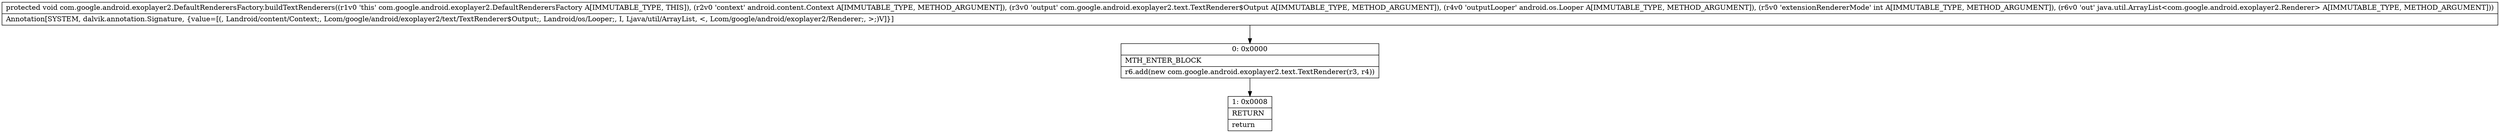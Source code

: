 digraph "CFG forcom.google.android.exoplayer2.DefaultRenderersFactory.buildTextRenderers(Landroid\/content\/Context;Lcom\/google\/android\/exoplayer2\/text\/TextRenderer$Output;Landroid\/os\/Looper;ILjava\/util\/ArrayList;)V" {
Node_0 [shape=record,label="{0\:\ 0x0000|MTH_ENTER_BLOCK\l|r6.add(new com.google.android.exoplayer2.text.TextRenderer(r3, r4))\l}"];
Node_1 [shape=record,label="{1\:\ 0x0008|RETURN\l|return\l}"];
MethodNode[shape=record,label="{protected void com.google.android.exoplayer2.DefaultRenderersFactory.buildTextRenderers((r1v0 'this' com.google.android.exoplayer2.DefaultRenderersFactory A[IMMUTABLE_TYPE, THIS]), (r2v0 'context' android.content.Context A[IMMUTABLE_TYPE, METHOD_ARGUMENT]), (r3v0 'output' com.google.android.exoplayer2.text.TextRenderer$Output A[IMMUTABLE_TYPE, METHOD_ARGUMENT]), (r4v0 'outputLooper' android.os.Looper A[IMMUTABLE_TYPE, METHOD_ARGUMENT]), (r5v0 'extensionRendererMode' int A[IMMUTABLE_TYPE, METHOD_ARGUMENT]), (r6v0 'out' java.util.ArrayList\<com.google.android.exoplayer2.Renderer\> A[IMMUTABLE_TYPE, METHOD_ARGUMENT]))  | Annotation[SYSTEM, dalvik.annotation.Signature, \{value=[(, Landroid\/content\/Context;, Lcom\/google\/android\/exoplayer2\/text\/TextRenderer$Output;, Landroid\/os\/Looper;, I, Ljava\/util\/ArrayList, \<, Lcom\/google\/android\/exoplayer2\/Renderer;, \>;)V]\}]\l}"];
MethodNode -> Node_0;
Node_0 -> Node_1;
}

